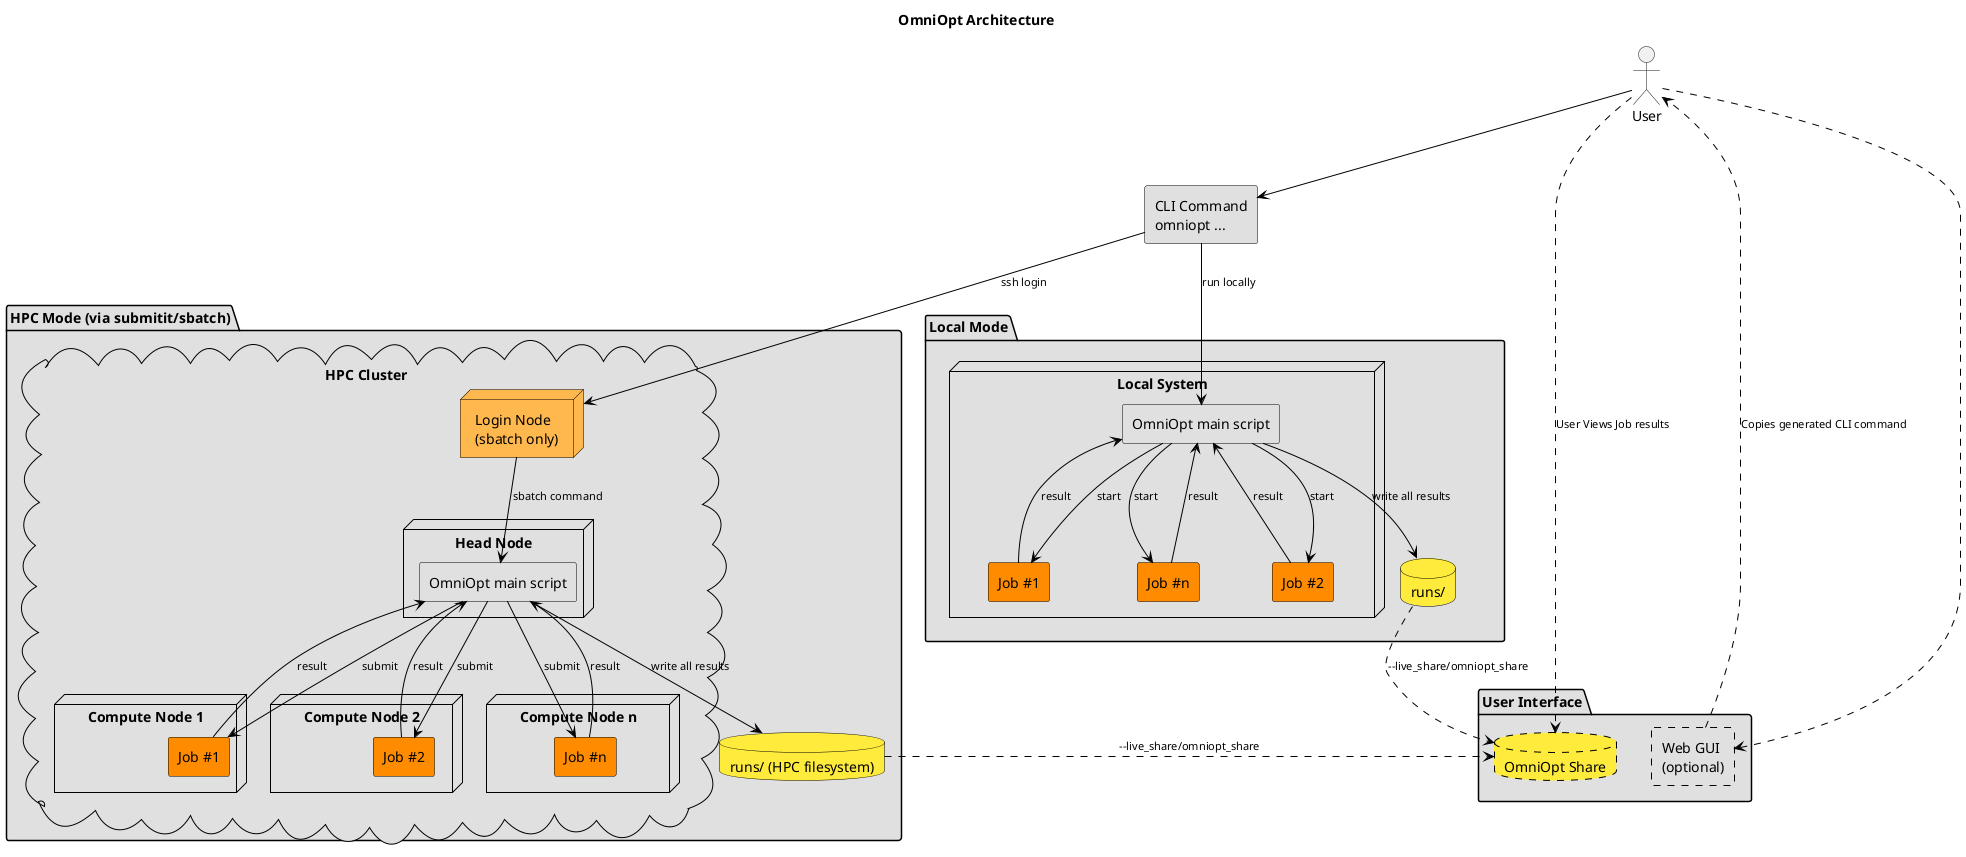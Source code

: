 @startuml

actor User

' === Konfigurierbares Theme ===
!if (MODE_DARK == "true")
  skinparam backgroundColor #000000
  skinparam defaultFontColor #ffffff
  skinparam componentFontColor #ffffff
  skinparam nodeFontColor #ffffff
  skinparam databaseFontColor #ffffff
  skinparam arrowColor #ffffff
  skinparam ArrowFontColor #ffffff

  skinparam componentBackgroundColor #1e1e1e
  skinparam nodeBackgroundColor #CC7000
  skinparam databaseBackgroundColor #003366
  skinparam packageBackgroundColor #1e1e1e
  skinparam cloudBackgroundColor #1e1e1e

  skinparam componentBorderColor #ffffff
  skinparam nodeBorderColor #ffffff
  skinparam databaseBorderColor #ffffff
  skinparam packageBorderColor #ffffff
  skinparam cloudBorderColor #ffffff
  skinparam rectangleBorderColor #ffffff
!else
  skinparam backgroundColor #ffffff
  skinparam defaultFontColor #000000
  skinparam componentFontColor #000000
  skinparam nodeFontColor #000000
  skinparam databaseFontColor #000000
  skinparam arrowColor #000000
  skinparam ArrowFontColor #000000

  skinparam componentBackgroundColor #e0e0e0
  skinparam nodeBackgroundColor #FFB84D
  skinparam databaseBackgroundColor #FFEB3B
  skinparam packageBackgroundColor #e0e0e0
  skinparam cloudBackgroundColor #e0e0e0

  skinparam componentBorderColor #000000
  skinparam nodeBorderColor #000000
  skinparam databaseBorderColor #000000
  skinparam packageBorderColor #000000
  skinparam cloudBorderColor #000000
  skinparam rectangleBorderColor #000000
!endif

skinparam componentStyle rectangle
skinparam defaultFontName Monospace
skinparam ArrowFontSize 11

title OmniOpt Architecture

' === Benutzeroberfläche ===
package "User Interface" {
  component "Web GUI\n(optional)" as GUI #line.dashed
  database "OmniOpt Share" as Share #line.dashed
}

component "CLI Command\nomniopt ..." as CLI

User ..> GUI
GUI ..> User : Copies generated CLI command
User --> CLI
User ..> Share : User Views Job results

' === Lokaler Modus ===
package "Local Mode" {
  database "runs/" as LocalRuns

  node "Local System" {
    component "OmniOpt main script" as LocalCore

    component "Job #1" as LocalJob1 #FF8C00
    component "Job #2" as LocalJob2 #FF8C00
    component "Job #n" as LocalJobN #FF8C00
  }

  CLI --> LocalCore : run locally

  LocalCore --> LocalJob1 : start
  LocalJob1 --> LocalCore : result

  LocalCore --> LocalJob2 : start
  LocalJob2 --> LocalCore : result

  LocalCore --> LocalJobN : start
  LocalJobN --> LocalCore : result

  LocalCore --> LocalRuns : write all results
  LocalRuns ..> Share : --live_share/omniopt_share
}

' === HPC Modus ===
package "HPC Mode (via submitit/sbatch)" {
  cloud "HPC Cluster" {

    node "Login Node\n(sbatch only)" as LoginNode
    node "Head Node" {
      component "OmniOpt main script" as HPCMaster
    }
    node "Compute Node 1" {
      component "Job #1" as HPCJob1 #FF8C00
    }
    node "Compute Node 2" {
      component "Job #2" as HPCJob2 #FF8C00
    }
    node "Compute Node n" {
      component "Job #n" as HPCJobN #FF8C00
    }
  }

  database "runs/ (HPC filesystem)" as HPCRuns

  CLI --> LoginNode : ssh login
  LoginNode --> HPCMaster : sbatch command

  HPCMaster --> HPCJob1 : submit
  HPCMaster --> HPCJob2 : submit
  HPCMaster --> HPCJobN : submit

  HPCJob1 --> HPCMaster : result
  HPCJob2 --> HPCMaster : result
  HPCJobN --> HPCMaster : result

  HPCMaster --> HPCRuns : write all results
  HPCRuns ..> Share : --live_share/omniopt_share
}

@enduml

